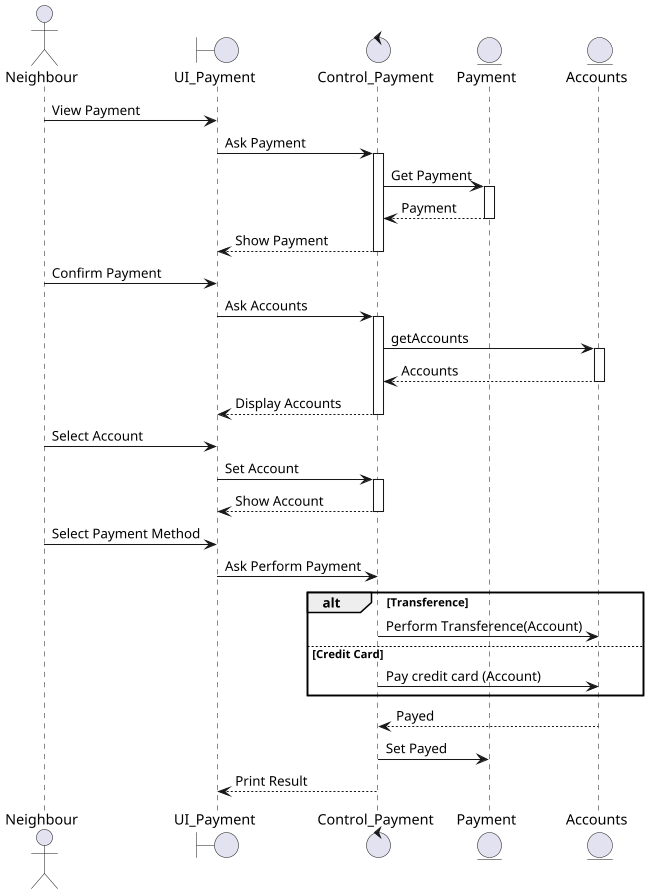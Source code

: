 @startuml

scale 650 width

actor Neighbour
boundary UI_Payment
control Control_Payment
entity Payment
entity Accounts

Neighbour -> UI_Payment : View Payment
UI_Payment -> Control_Payment ++: Ask Payment
Control_Payment -> Payment ++: Get Payment
return Payment
return Show Payment

Neighbour -> UI_Payment : Confirm Payment
UI_Payment -> Control_Payment ++: Ask Accounts
Control_Payment -> Accounts ++: getAccounts
return Accounts
return Display Accounts

Neighbour -> UI_Payment : Select Account
UI_Payment -> Control_Payment ++: Set Account
return Show Account

Neighbour -> UI_Payment : Select Payment Method

UI_Payment -> Control_Payment : Ask Perform Payment

alt Transference

Control_Payment -> Accounts :Perform Transference(Account)

else Credit Card

Control_Payment -> Accounts : Pay credit card (Account)

end

Accounts --> Control_Payment : Payed
Control_Payment -> Payment : Set Payed
Control_Payment --> UI_Payment : Print Result




@enduml